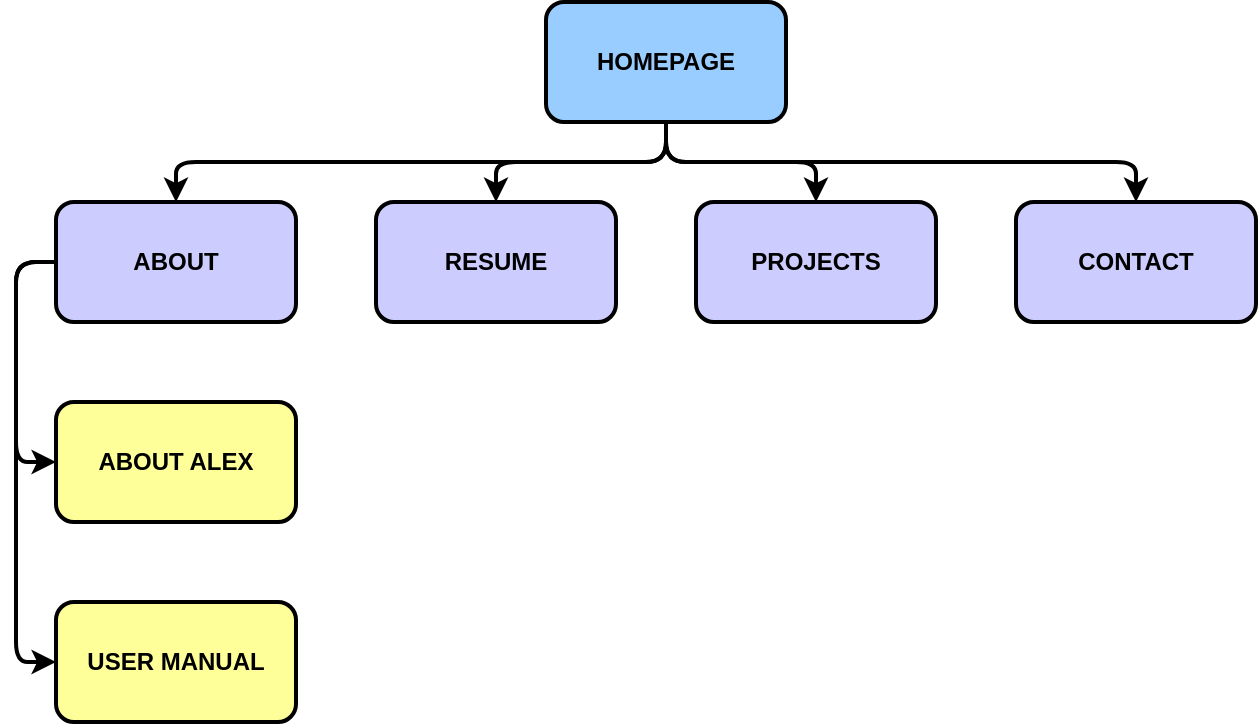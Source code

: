 <mxfile>
    <diagram id="OoI8j1lOZtGsL7oHt_gO" name="Page-1">
        <mxGraphModel dx="646" dy="450" grid="1" gridSize="10" guides="1" tooltips="1" connect="1" arrows="1" fold="1" page="1" pageScale="1" pageWidth="850" pageHeight="1100" math="0" shadow="0">
            <root>
                <mxCell id="0"/>
                <mxCell id="1" parent="0"/>
                <mxCell id="19" style="edgeStyle=none;html=1;exitX=0.5;exitY=1;exitDx=0;exitDy=0;entryX=0.5;entryY=0;entryDx=0;entryDy=0;strokeWidth=2;" edge="1" parent="1" source="2" target="3">
                    <mxGeometry relative="1" as="geometry">
                        <Array as="points">
                            <mxPoint x="425" y="100"/>
                            <mxPoint x="180" y="100"/>
                        </Array>
                    </mxGeometry>
                </mxCell>
                <mxCell id="20" style="edgeStyle=none;html=1;entryX=0.5;entryY=0;entryDx=0;entryDy=0;strokeWidth=2;" edge="1" parent="1" source="2" target="4">
                    <mxGeometry relative="1" as="geometry">
                        <Array as="points">
                            <mxPoint x="425" y="100"/>
                            <mxPoint x="340" y="100"/>
                        </Array>
                    </mxGeometry>
                </mxCell>
                <mxCell id="21" style="edgeStyle=none;html=1;entryX=0.5;entryY=0;entryDx=0;entryDy=0;strokeWidth=2;" edge="1" parent="1" source="2" target="5">
                    <mxGeometry relative="1" as="geometry">
                        <Array as="points">
                            <mxPoint x="425" y="100"/>
                            <mxPoint x="500" y="100"/>
                        </Array>
                    </mxGeometry>
                </mxCell>
                <mxCell id="22" style="edgeStyle=none;html=1;entryX=0.5;entryY=0;entryDx=0;entryDy=0;strokeWidth=2;" edge="1" parent="1" source="2" target="6">
                    <mxGeometry relative="1" as="geometry">
                        <Array as="points">
                            <mxPoint x="425" y="100"/>
                            <mxPoint x="660" y="100"/>
                        </Array>
                    </mxGeometry>
                </mxCell>
                <mxCell id="2" value="&lt;p&gt;&lt;b&gt;&lt;font style=&quot;color: rgb(0, 0, 0);&quot;&gt;HOMEPAGE&lt;/font&gt;&lt;/b&gt;&lt;/p&gt;" style="rounded=1;whiteSpace=wrap;html=1;shadow=0;strokeWidth=2;fillColor=#99CCFF;" vertex="1" parent="1">
                    <mxGeometry x="365" y="20" width="120" height="60" as="geometry"/>
                </mxCell>
                <mxCell id="13" style="edgeStyle=none;html=1;exitX=0;exitY=0.5;exitDx=0;exitDy=0;entryX=0;entryY=0.5;entryDx=0;entryDy=0;strokeWidth=2;" edge="1" parent="1" source="3" target="7">
                    <mxGeometry relative="1" as="geometry">
                        <mxPoint x="80" y="230" as="targetPoint"/>
                        <Array as="points">
                            <mxPoint x="100" y="150"/>
                            <mxPoint x="100" y="250"/>
                        </Array>
                    </mxGeometry>
                </mxCell>
                <mxCell id="14" style="edgeStyle=none;html=1;entryX=0;entryY=0.5;entryDx=0;entryDy=0;strokeWidth=2;" edge="1" parent="1" source="3" target="8">
                    <mxGeometry relative="1" as="geometry">
                        <mxPoint x="80" y="310" as="targetPoint"/>
                        <Array as="points">
                            <mxPoint x="100" y="150"/>
                            <mxPoint x="100" y="350"/>
                        </Array>
                    </mxGeometry>
                </mxCell>
                <mxCell id="3" value="&lt;b&gt;&lt;font style=&quot;color: rgb(0, 0, 0);&quot;&gt;ABOUT&lt;/font&gt;&lt;/b&gt;" style="whiteSpace=wrap;html=1;glass=0;rounded=1;strokeWidth=2;fillColor=#CCCCFF;" vertex="1" parent="1">
                    <mxGeometry x="120" y="120" width="120" height="60" as="geometry"/>
                </mxCell>
                <mxCell id="4" value="&lt;b&gt;&lt;font style=&quot;color: rgb(0, 0, 0);&quot;&gt;RESUME&lt;/font&gt;&lt;/b&gt;" style="whiteSpace=wrap;html=1;rounded=1;strokeWidth=2;fillColor=#CCCCFF;" vertex="1" parent="1">
                    <mxGeometry x="280" y="120" width="120" height="60" as="geometry"/>
                </mxCell>
                <mxCell id="5" value="&lt;b&gt;&lt;font style=&quot;color: rgb(0, 0, 0);&quot;&gt;PROJECTS&lt;/font&gt;&lt;/b&gt;" style="whiteSpace=wrap;html=1;rounded=1;strokeWidth=2;fillColor=#CCCCFF;" vertex="1" parent="1">
                    <mxGeometry x="440" y="120" width="120" height="60" as="geometry"/>
                </mxCell>
                <mxCell id="6" value="&lt;b&gt;&lt;font style=&quot;color: rgb(0, 0, 0);&quot;&gt;CONTACT&lt;/font&gt;&lt;/b&gt;" style="whiteSpace=wrap;html=1;rounded=1;strokeWidth=2;fillColor=#CCCCFF;" vertex="1" parent="1">
                    <mxGeometry x="600" y="120" width="120" height="60" as="geometry"/>
                </mxCell>
                <mxCell id="7" value="&lt;b&gt;&lt;font style=&quot;color: rgb(0, 0, 0);&quot;&gt;ABOUT ALEX&lt;/font&gt;&lt;/b&gt;" style="whiteSpace=wrap;html=1;glass=0;rounded=1;strokeWidth=2;fillColor=#FFFF99;" vertex="1" parent="1">
                    <mxGeometry x="120" y="220" width="120" height="60" as="geometry"/>
                </mxCell>
                <mxCell id="8" value="&lt;b&gt;&lt;font style=&quot;color: rgb(0, 0, 0);&quot;&gt;USER MANUAL&lt;/font&gt;&lt;/b&gt;" style="whiteSpace=wrap;html=1;glass=0;rounded=1;strokeWidth=2;fillColor=#FFFF99;" vertex="1" parent="1">
                    <mxGeometry x="120" y="320" width="120" height="60" as="geometry"/>
                </mxCell>
            </root>
        </mxGraphModel>
    </diagram>
</mxfile>